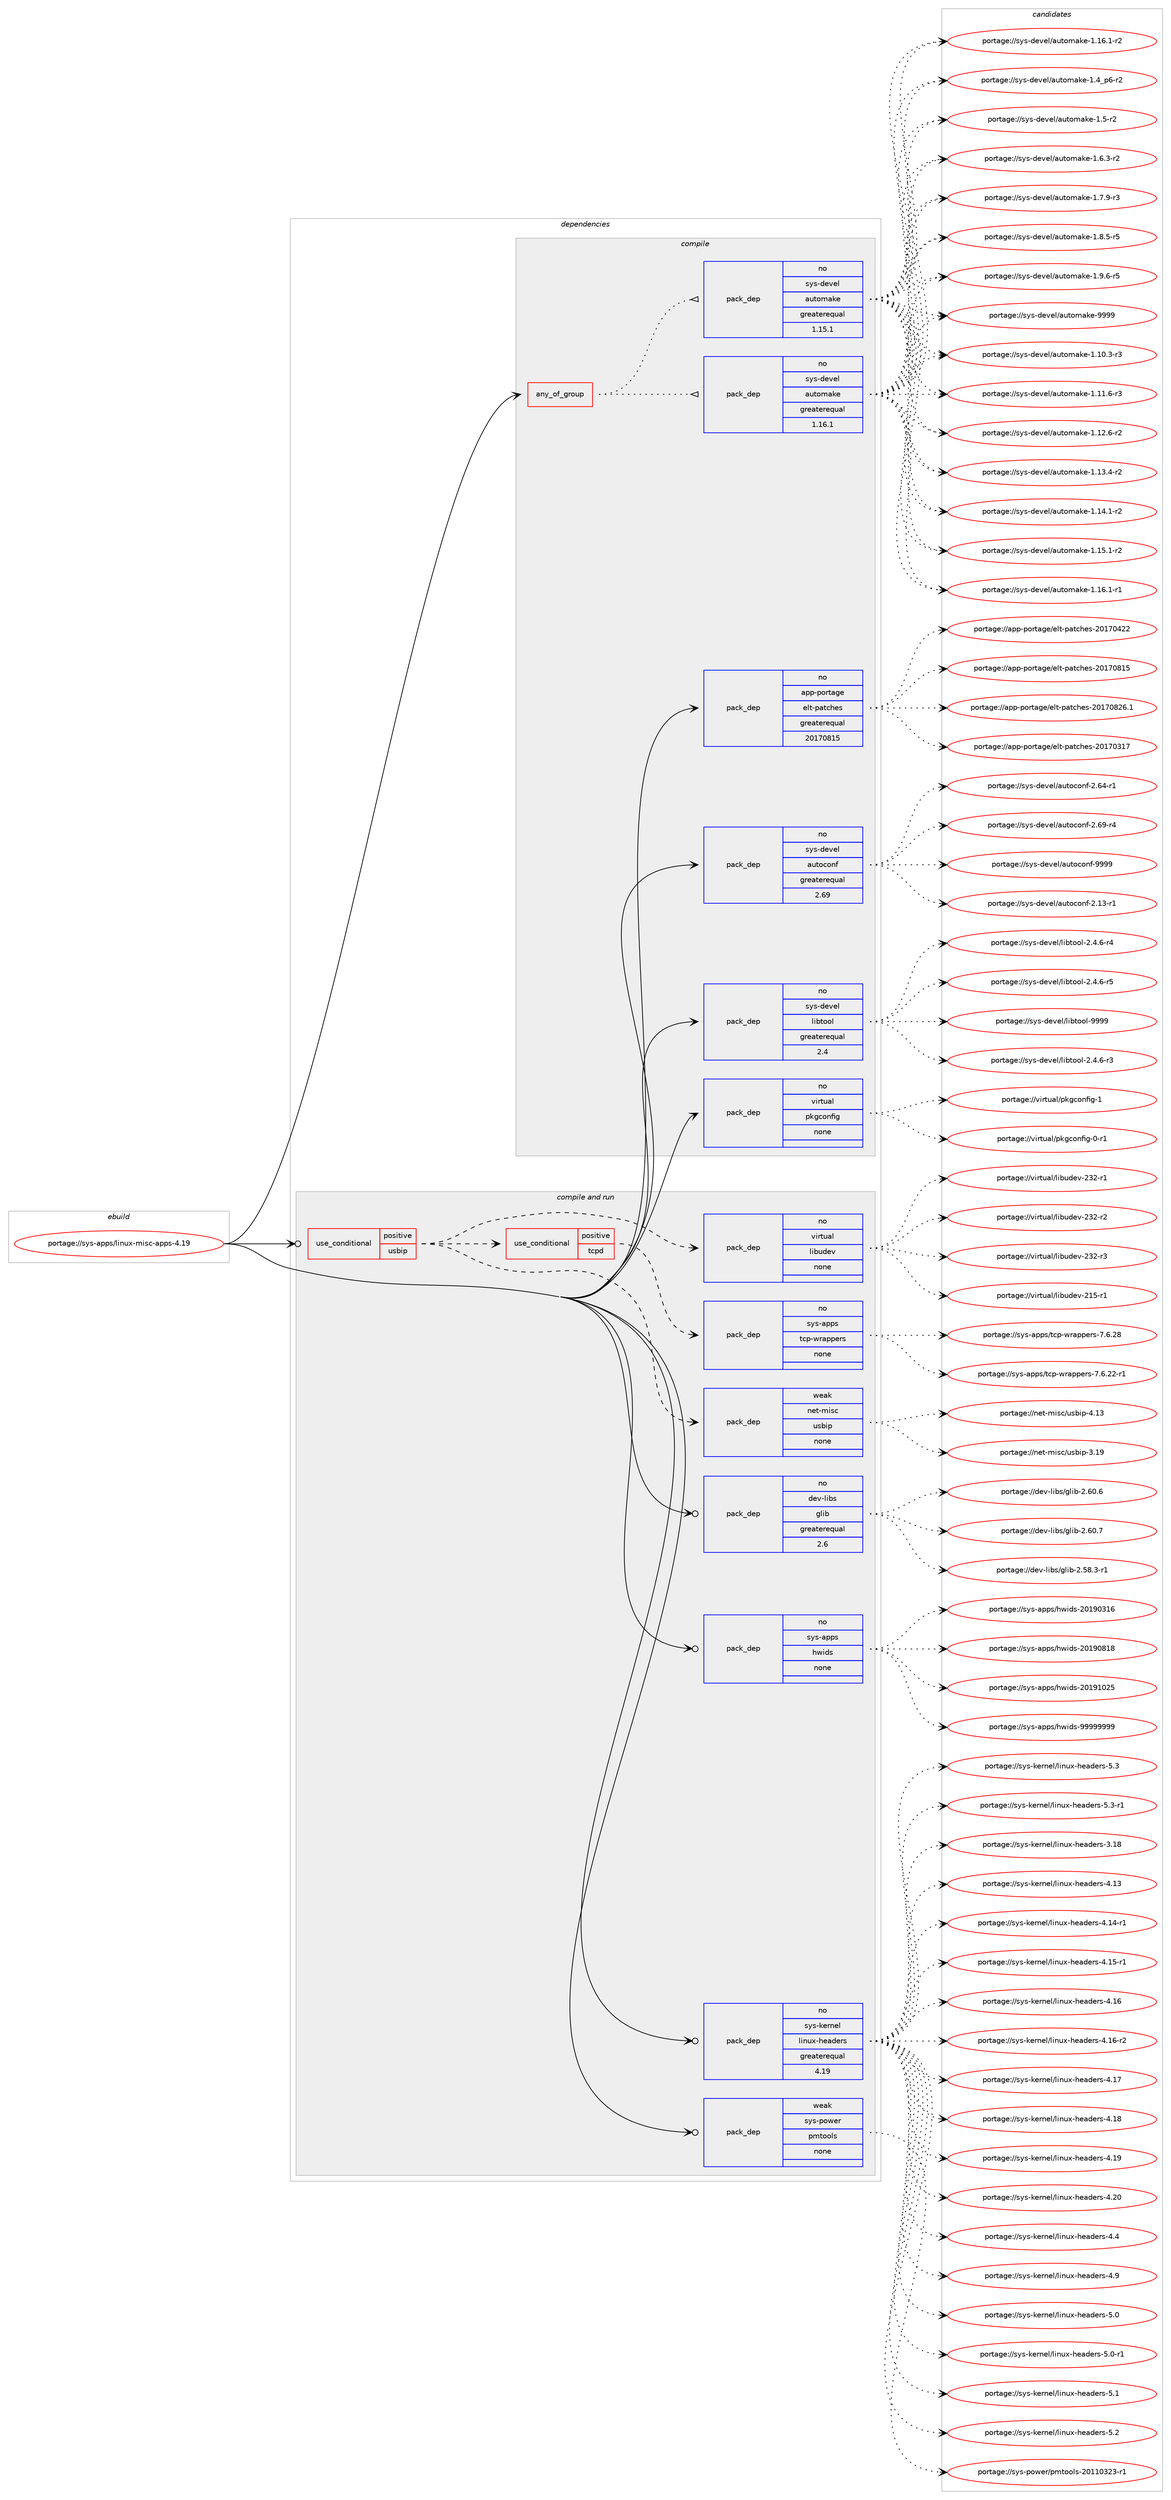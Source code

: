 digraph prolog {

# *************
# Graph options
# *************

newrank=true;
concentrate=true;
compound=true;
graph [rankdir=LR,fontname=Helvetica,fontsize=10,ranksep=1.5];#, ranksep=2.5, nodesep=0.2];
edge  [arrowhead=vee];
node  [fontname=Helvetica,fontsize=10];

# **********
# The ebuild
# **********

subgraph cluster_leftcol {
color=gray;
rank=same;
label=<<i>ebuild</i>>;
id [label="portage://sys-apps/linux-misc-apps-4.19", color=red, width=4, href="../sys-apps/linux-misc-apps-4.19.svg"];
}

# ****************
# The dependencies
# ****************

subgraph cluster_midcol {
color=gray;
label=<<i>dependencies</i>>;
subgraph cluster_compile {
fillcolor="#eeeeee";
style=filled;
label=<<i>compile</i>>;
subgraph any6624 {
dependency409191 [label=<<TABLE BORDER="0" CELLBORDER="1" CELLSPACING="0" CELLPADDING="4"><TR><TD CELLPADDING="10">any_of_group</TD></TR></TABLE>>, shape=none, color=red];subgraph pack302849 {
dependency409192 [label=<<TABLE BORDER="0" CELLBORDER="1" CELLSPACING="0" CELLPADDING="4" WIDTH="220"><TR><TD ROWSPAN="6" CELLPADDING="30">pack_dep</TD></TR><TR><TD WIDTH="110">no</TD></TR><TR><TD>sys-devel</TD></TR><TR><TD>automake</TD></TR><TR><TD>greaterequal</TD></TR><TR><TD>1.16.1</TD></TR></TABLE>>, shape=none, color=blue];
}
dependency409191:e -> dependency409192:w [weight=20,style="dotted",arrowhead="oinv"];
subgraph pack302850 {
dependency409193 [label=<<TABLE BORDER="0" CELLBORDER="1" CELLSPACING="0" CELLPADDING="4" WIDTH="220"><TR><TD ROWSPAN="6" CELLPADDING="30">pack_dep</TD></TR><TR><TD WIDTH="110">no</TD></TR><TR><TD>sys-devel</TD></TR><TR><TD>automake</TD></TR><TR><TD>greaterequal</TD></TR><TR><TD>1.15.1</TD></TR></TABLE>>, shape=none, color=blue];
}
dependency409191:e -> dependency409193:w [weight=20,style="dotted",arrowhead="oinv"];
}
id:e -> dependency409191:w [weight=20,style="solid",arrowhead="vee"];
subgraph pack302851 {
dependency409194 [label=<<TABLE BORDER="0" CELLBORDER="1" CELLSPACING="0" CELLPADDING="4" WIDTH="220"><TR><TD ROWSPAN="6" CELLPADDING="30">pack_dep</TD></TR><TR><TD WIDTH="110">no</TD></TR><TR><TD>app-portage</TD></TR><TR><TD>elt-patches</TD></TR><TR><TD>greaterequal</TD></TR><TR><TD>20170815</TD></TR></TABLE>>, shape=none, color=blue];
}
id:e -> dependency409194:w [weight=20,style="solid",arrowhead="vee"];
subgraph pack302852 {
dependency409195 [label=<<TABLE BORDER="0" CELLBORDER="1" CELLSPACING="0" CELLPADDING="4" WIDTH="220"><TR><TD ROWSPAN="6" CELLPADDING="30">pack_dep</TD></TR><TR><TD WIDTH="110">no</TD></TR><TR><TD>sys-devel</TD></TR><TR><TD>autoconf</TD></TR><TR><TD>greaterequal</TD></TR><TR><TD>2.69</TD></TR></TABLE>>, shape=none, color=blue];
}
id:e -> dependency409195:w [weight=20,style="solid",arrowhead="vee"];
subgraph pack302853 {
dependency409196 [label=<<TABLE BORDER="0" CELLBORDER="1" CELLSPACING="0" CELLPADDING="4" WIDTH="220"><TR><TD ROWSPAN="6" CELLPADDING="30">pack_dep</TD></TR><TR><TD WIDTH="110">no</TD></TR><TR><TD>sys-devel</TD></TR><TR><TD>libtool</TD></TR><TR><TD>greaterequal</TD></TR><TR><TD>2.4</TD></TR></TABLE>>, shape=none, color=blue];
}
id:e -> dependency409196:w [weight=20,style="solid",arrowhead="vee"];
subgraph pack302854 {
dependency409197 [label=<<TABLE BORDER="0" CELLBORDER="1" CELLSPACING="0" CELLPADDING="4" WIDTH="220"><TR><TD ROWSPAN="6" CELLPADDING="30">pack_dep</TD></TR><TR><TD WIDTH="110">no</TD></TR><TR><TD>virtual</TD></TR><TR><TD>pkgconfig</TD></TR><TR><TD>none</TD></TR><TR><TD></TD></TR></TABLE>>, shape=none, color=blue];
}
id:e -> dependency409197:w [weight=20,style="solid",arrowhead="vee"];
}
subgraph cluster_compileandrun {
fillcolor="#eeeeee";
style=filled;
label=<<i>compile and run</i>>;
subgraph cond99500 {
dependency409198 [label=<<TABLE BORDER="0" CELLBORDER="1" CELLSPACING="0" CELLPADDING="4"><TR><TD ROWSPAN="3" CELLPADDING="10">use_conditional</TD></TR><TR><TD>positive</TD></TR><TR><TD>usbip</TD></TR></TABLE>>, shape=none, color=red];
subgraph pack302855 {
dependency409199 [label=<<TABLE BORDER="0" CELLBORDER="1" CELLSPACING="0" CELLPADDING="4" WIDTH="220"><TR><TD ROWSPAN="6" CELLPADDING="30">pack_dep</TD></TR><TR><TD WIDTH="110">weak</TD></TR><TR><TD>net-misc</TD></TR><TR><TD>usbip</TD></TR><TR><TD>none</TD></TR><TR><TD></TD></TR></TABLE>>, shape=none, color=blue];
}
dependency409198:e -> dependency409199:w [weight=20,style="dashed",arrowhead="vee"];
subgraph cond99501 {
dependency409200 [label=<<TABLE BORDER="0" CELLBORDER="1" CELLSPACING="0" CELLPADDING="4"><TR><TD ROWSPAN="3" CELLPADDING="10">use_conditional</TD></TR><TR><TD>positive</TD></TR><TR><TD>tcpd</TD></TR></TABLE>>, shape=none, color=red];
subgraph pack302856 {
dependency409201 [label=<<TABLE BORDER="0" CELLBORDER="1" CELLSPACING="0" CELLPADDING="4" WIDTH="220"><TR><TD ROWSPAN="6" CELLPADDING="30">pack_dep</TD></TR><TR><TD WIDTH="110">no</TD></TR><TR><TD>sys-apps</TD></TR><TR><TD>tcp-wrappers</TD></TR><TR><TD>none</TD></TR><TR><TD></TD></TR></TABLE>>, shape=none, color=blue];
}
dependency409200:e -> dependency409201:w [weight=20,style="dashed",arrowhead="vee"];
}
dependency409198:e -> dependency409200:w [weight=20,style="dashed",arrowhead="vee"];
subgraph pack302857 {
dependency409202 [label=<<TABLE BORDER="0" CELLBORDER="1" CELLSPACING="0" CELLPADDING="4" WIDTH="220"><TR><TD ROWSPAN="6" CELLPADDING="30">pack_dep</TD></TR><TR><TD WIDTH="110">no</TD></TR><TR><TD>virtual</TD></TR><TR><TD>libudev</TD></TR><TR><TD>none</TD></TR><TR><TD></TD></TR></TABLE>>, shape=none, color=blue];
}
dependency409198:e -> dependency409202:w [weight=20,style="dashed",arrowhead="vee"];
}
id:e -> dependency409198:w [weight=20,style="solid",arrowhead="odotvee"];
subgraph pack302858 {
dependency409203 [label=<<TABLE BORDER="0" CELLBORDER="1" CELLSPACING="0" CELLPADDING="4" WIDTH="220"><TR><TD ROWSPAN="6" CELLPADDING="30">pack_dep</TD></TR><TR><TD WIDTH="110">no</TD></TR><TR><TD>dev-libs</TD></TR><TR><TD>glib</TD></TR><TR><TD>greaterequal</TD></TR><TR><TD>2.6</TD></TR></TABLE>>, shape=none, color=blue];
}
id:e -> dependency409203:w [weight=20,style="solid",arrowhead="odotvee"];
subgraph pack302859 {
dependency409204 [label=<<TABLE BORDER="0" CELLBORDER="1" CELLSPACING="0" CELLPADDING="4" WIDTH="220"><TR><TD ROWSPAN="6" CELLPADDING="30">pack_dep</TD></TR><TR><TD WIDTH="110">no</TD></TR><TR><TD>sys-apps</TD></TR><TR><TD>hwids</TD></TR><TR><TD>none</TD></TR><TR><TD></TD></TR></TABLE>>, shape=none, color=blue];
}
id:e -> dependency409204:w [weight=20,style="solid",arrowhead="odotvee"];
subgraph pack302860 {
dependency409205 [label=<<TABLE BORDER="0" CELLBORDER="1" CELLSPACING="0" CELLPADDING="4" WIDTH="220"><TR><TD ROWSPAN="6" CELLPADDING="30">pack_dep</TD></TR><TR><TD WIDTH="110">no</TD></TR><TR><TD>sys-kernel</TD></TR><TR><TD>linux-headers</TD></TR><TR><TD>greaterequal</TD></TR><TR><TD>4.19</TD></TR></TABLE>>, shape=none, color=blue];
}
id:e -> dependency409205:w [weight=20,style="solid",arrowhead="odotvee"];
subgraph pack302861 {
dependency409206 [label=<<TABLE BORDER="0" CELLBORDER="1" CELLSPACING="0" CELLPADDING="4" WIDTH="220"><TR><TD ROWSPAN="6" CELLPADDING="30">pack_dep</TD></TR><TR><TD WIDTH="110">weak</TD></TR><TR><TD>sys-power</TD></TR><TR><TD>pmtools</TD></TR><TR><TD>none</TD></TR><TR><TD></TD></TR></TABLE>>, shape=none, color=blue];
}
id:e -> dependency409206:w [weight=20,style="solid",arrowhead="odotvee"];
}
subgraph cluster_run {
fillcolor="#eeeeee";
style=filled;
label=<<i>run</i>>;
}
}

# **************
# The candidates
# **************

subgraph cluster_choices {
rank=same;
color=gray;
label=<<i>candidates</i>>;

subgraph choice302849 {
color=black;
nodesep=1;
choiceportage11512111545100101118101108479711711611110997107101454946494846514511451 [label="portage://sys-devel/automake-1.10.3-r3", color=red, width=4,href="../sys-devel/automake-1.10.3-r3.svg"];
choiceportage11512111545100101118101108479711711611110997107101454946494946544511451 [label="portage://sys-devel/automake-1.11.6-r3", color=red, width=4,href="../sys-devel/automake-1.11.6-r3.svg"];
choiceportage11512111545100101118101108479711711611110997107101454946495046544511450 [label="portage://sys-devel/automake-1.12.6-r2", color=red, width=4,href="../sys-devel/automake-1.12.6-r2.svg"];
choiceportage11512111545100101118101108479711711611110997107101454946495146524511450 [label="portage://sys-devel/automake-1.13.4-r2", color=red, width=4,href="../sys-devel/automake-1.13.4-r2.svg"];
choiceportage11512111545100101118101108479711711611110997107101454946495246494511450 [label="portage://sys-devel/automake-1.14.1-r2", color=red, width=4,href="../sys-devel/automake-1.14.1-r2.svg"];
choiceportage11512111545100101118101108479711711611110997107101454946495346494511450 [label="portage://sys-devel/automake-1.15.1-r2", color=red, width=4,href="../sys-devel/automake-1.15.1-r2.svg"];
choiceportage11512111545100101118101108479711711611110997107101454946495446494511449 [label="portage://sys-devel/automake-1.16.1-r1", color=red, width=4,href="../sys-devel/automake-1.16.1-r1.svg"];
choiceportage11512111545100101118101108479711711611110997107101454946495446494511450 [label="portage://sys-devel/automake-1.16.1-r2", color=red, width=4,href="../sys-devel/automake-1.16.1-r2.svg"];
choiceportage115121115451001011181011084797117116111109971071014549465295112544511450 [label="portage://sys-devel/automake-1.4_p6-r2", color=red, width=4,href="../sys-devel/automake-1.4_p6-r2.svg"];
choiceportage11512111545100101118101108479711711611110997107101454946534511450 [label="portage://sys-devel/automake-1.5-r2", color=red, width=4,href="../sys-devel/automake-1.5-r2.svg"];
choiceportage115121115451001011181011084797117116111109971071014549465446514511450 [label="portage://sys-devel/automake-1.6.3-r2", color=red, width=4,href="../sys-devel/automake-1.6.3-r2.svg"];
choiceportage115121115451001011181011084797117116111109971071014549465546574511451 [label="portage://sys-devel/automake-1.7.9-r3", color=red, width=4,href="../sys-devel/automake-1.7.9-r3.svg"];
choiceportage115121115451001011181011084797117116111109971071014549465646534511453 [label="portage://sys-devel/automake-1.8.5-r5", color=red, width=4,href="../sys-devel/automake-1.8.5-r5.svg"];
choiceportage115121115451001011181011084797117116111109971071014549465746544511453 [label="portage://sys-devel/automake-1.9.6-r5", color=red, width=4,href="../sys-devel/automake-1.9.6-r5.svg"];
choiceportage115121115451001011181011084797117116111109971071014557575757 [label="portage://sys-devel/automake-9999", color=red, width=4,href="../sys-devel/automake-9999.svg"];
dependency409192:e -> choiceportage11512111545100101118101108479711711611110997107101454946494846514511451:w [style=dotted,weight="100"];
dependency409192:e -> choiceportage11512111545100101118101108479711711611110997107101454946494946544511451:w [style=dotted,weight="100"];
dependency409192:e -> choiceportage11512111545100101118101108479711711611110997107101454946495046544511450:w [style=dotted,weight="100"];
dependency409192:e -> choiceportage11512111545100101118101108479711711611110997107101454946495146524511450:w [style=dotted,weight="100"];
dependency409192:e -> choiceportage11512111545100101118101108479711711611110997107101454946495246494511450:w [style=dotted,weight="100"];
dependency409192:e -> choiceportage11512111545100101118101108479711711611110997107101454946495346494511450:w [style=dotted,weight="100"];
dependency409192:e -> choiceportage11512111545100101118101108479711711611110997107101454946495446494511449:w [style=dotted,weight="100"];
dependency409192:e -> choiceportage11512111545100101118101108479711711611110997107101454946495446494511450:w [style=dotted,weight="100"];
dependency409192:e -> choiceportage115121115451001011181011084797117116111109971071014549465295112544511450:w [style=dotted,weight="100"];
dependency409192:e -> choiceportage11512111545100101118101108479711711611110997107101454946534511450:w [style=dotted,weight="100"];
dependency409192:e -> choiceportage115121115451001011181011084797117116111109971071014549465446514511450:w [style=dotted,weight="100"];
dependency409192:e -> choiceportage115121115451001011181011084797117116111109971071014549465546574511451:w [style=dotted,weight="100"];
dependency409192:e -> choiceportage115121115451001011181011084797117116111109971071014549465646534511453:w [style=dotted,weight="100"];
dependency409192:e -> choiceportage115121115451001011181011084797117116111109971071014549465746544511453:w [style=dotted,weight="100"];
dependency409192:e -> choiceportage115121115451001011181011084797117116111109971071014557575757:w [style=dotted,weight="100"];
}
subgraph choice302850 {
color=black;
nodesep=1;
choiceportage11512111545100101118101108479711711611110997107101454946494846514511451 [label="portage://sys-devel/automake-1.10.3-r3", color=red, width=4,href="../sys-devel/automake-1.10.3-r3.svg"];
choiceportage11512111545100101118101108479711711611110997107101454946494946544511451 [label="portage://sys-devel/automake-1.11.6-r3", color=red, width=4,href="../sys-devel/automake-1.11.6-r3.svg"];
choiceportage11512111545100101118101108479711711611110997107101454946495046544511450 [label="portage://sys-devel/automake-1.12.6-r2", color=red, width=4,href="../sys-devel/automake-1.12.6-r2.svg"];
choiceportage11512111545100101118101108479711711611110997107101454946495146524511450 [label="portage://sys-devel/automake-1.13.4-r2", color=red, width=4,href="../sys-devel/automake-1.13.4-r2.svg"];
choiceportage11512111545100101118101108479711711611110997107101454946495246494511450 [label="portage://sys-devel/automake-1.14.1-r2", color=red, width=4,href="../sys-devel/automake-1.14.1-r2.svg"];
choiceportage11512111545100101118101108479711711611110997107101454946495346494511450 [label="portage://sys-devel/automake-1.15.1-r2", color=red, width=4,href="../sys-devel/automake-1.15.1-r2.svg"];
choiceportage11512111545100101118101108479711711611110997107101454946495446494511449 [label="portage://sys-devel/automake-1.16.1-r1", color=red, width=4,href="../sys-devel/automake-1.16.1-r1.svg"];
choiceportage11512111545100101118101108479711711611110997107101454946495446494511450 [label="portage://sys-devel/automake-1.16.1-r2", color=red, width=4,href="../sys-devel/automake-1.16.1-r2.svg"];
choiceportage115121115451001011181011084797117116111109971071014549465295112544511450 [label="portage://sys-devel/automake-1.4_p6-r2", color=red, width=4,href="../sys-devel/automake-1.4_p6-r2.svg"];
choiceportage11512111545100101118101108479711711611110997107101454946534511450 [label="portage://sys-devel/automake-1.5-r2", color=red, width=4,href="../sys-devel/automake-1.5-r2.svg"];
choiceportage115121115451001011181011084797117116111109971071014549465446514511450 [label="portage://sys-devel/automake-1.6.3-r2", color=red, width=4,href="../sys-devel/automake-1.6.3-r2.svg"];
choiceportage115121115451001011181011084797117116111109971071014549465546574511451 [label="portage://sys-devel/automake-1.7.9-r3", color=red, width=4,href="../sys-devel/automake-1.7.9-r3.svg"];
choiceportage115121115451001011181011084797117116111109971071014549465646534511453 [label="portage://sys-devel/automake-1.8.5-r5", color=red, width=4,href="../sys-devel/automake-1.8.5-r5.svg"];
choiceportage115121115451001011181011084797117116111109971071014549465746544511453 [label="portage://sys-devel/automake-1.9.6-r5", color=red, width=4,href="../sys-devel/automake-1.9.6-r5.svg"];
choiceportage115121115451001011181011084797117116111109971071014557575757 [label="portage://sys-devel/automake-9999", color=red, width=4,href="../sys-devel/automake-9999.svg"];
dependency409193:e -> choiceportage11512111545100101118101108479711711611110997107101454946494846514511451:w [style=dotted,weight="100"];
dependency409193:e -> choiceportage11512111545100101118101108479711711611110997107101454946494946544511451:w [style=dotted,weight="100"];
dependency409193:e -> choiceportage11512111545100101118101108479711711611110997107101454946495046544511450:w [style=dotted,weight="100"];
dependency409193:e -> choiceportage11512111545100101118101108479711711611110997107101454946495146524511450:w [style=dotted,weight="100"];
dependency409193:e -> choiceportage11512111545100101118101108479711711611110997107101454946495246494511450:w [style=dotted,weight="100"];
dependency409193:e -> choiceportage11512111545100101118101108479711711611110997107101454946495346494511450:w [style=dotted,weight="100"];
dependency409193:e -> choiceportage11512111545100101118101108479711711611110997107101454946495446494511449:w [style=dotted,weight="100"];
dependency409193:e -> choiceportage11512111545100101118101108479711711611110997107101454946495446494511450:w [style=dotted,weight="100"];
dependency409193:e -> choiceportage115121115451001011181011084797117116111109971071014549465295112544511450:w [style=dotted,weight="100"];
dependency409193:e -> choiceportage11512111545100101118101108479711711611110997107101454946534511450:w [style=dotted,weight="100"];
dependency409193:e -> choiceportage115121115451001011181011084797117116111109971071014549465446514511450:w [style=dotted,weight="100"];
dependency409193:e -> choiceportage115121115451001011181011084797117116111109971071014549465546574511451:w [style=dotted,weight="100"];
dependency409193:e -> choiceportage115121115451001011181011084797117116111109971071014549465646534511453:w [style=dotted,weight="100"];
dependency409193:e -> choiceportage115121115451001011181011084797117116111109971071014549465746544511453:w [style=dotted,weight="100"];
dependency409193:e -> choiceportage115121115451001011181011084797117116111109971071014557575757:w [style=dotted,weight="100"];
}
subgraph choice302851 {
color=black;
nodesep=1;
choiceportage97112112451121111141169710310147101108116451129711699104101115455048495548514955 [label="portage://app-portage/elt-patches-20170317", color=red, width=4,href="../app-portage/elt-patches-20170317.svg"];
choiceportage97112112451121111141169710310147101108116451129711699104101115455048495548525050 [label="portage://app-portage/elt-patches-20170422", color=red, width=4,href="../app-portage/elt-patches-20170422.svg"];
choiceportage97112112451121111141169710310147101108116451129711699104101115455048495548564953 [label="portage://app-portage/elt-patches-20170815", color=red, width=4,href="../app-portage/elt-patches-20170815.svg"];
choiceportage971121124511211111411697103101471011081164511297116991041011154550484955485650544649 [label="portage://app-portage/elt-patches-20170826.1", color=red, width=4,href="../app-portage/elt-patches-20170826.1.svg"];
dependency409194:e -> choiceportage97112112451121111141169710310147101108116451129711699104101115455048495548514955:w [style=dotted,weight="100"];
dependency409194:e -> choiceportage97112112451121111141169710310147101108116451129711699104101115455048495548525050:w [style=dotted,weight="100"];
dependency409194:e -> choiceportage97112112451121111141169710310147101108116451129711699104101115455048495548564953:w [style=dotted,weight="100"];
dependency409194:e -> choiceportage971121124511211111411697103101471011081164511297116991041011154550484955485650544649:w [style=dotted,weight="100"];
}
subgraph choice302852 {
color=black;
nodesep=1;
choiceportage1151211154510010111810110847971171161119911111010245504649514511449 [label="portage://sys-devel/autoconf-2.13-r1", color=red, width=4,href="../sys-devel/autoconf-2.13-r1.svg"];
choiceportage1151211154510010111810110847971171161119911111010245504654524511449 [label="portage://sys-devel/autoconf-2.64-r1", color=red, width=4,href="../sys-devel/autoconf-2.64-r1.svg"];
choiceportage1151211154510010111810110847971171161119911111010245504654574511452 [label="portage://sys-devel/autoconf-2.69-r4", color=red, width=4,href="../sys-devel/autoconf-2.69-r4.svg"];
choiceportage115121115451001011181011084797117116111991111101024557575757 [label="portage://sys-devel/autoconf-9999", color=red, width=4,href="../sys-devel/autoconf-9999.svg"];
dependency409195:e -> choiceportage1151211154510010111810110847971171161119911111010245504649514511449:w [style=dotted,weight="100"];
dependency409195:e -> choiceportage1151211154510010111810110847971171161119911111010245504654524511449:w [style=dotted,weight="100"];
dependency409195:e -> choiceportage1151211154510010111810110847971171161119911111010245504654574511452:w [style=dotted,weight="100"];
dependency409195:e -> choiceportage115121115451001011181011084797117116111991111101024557575757:w [style=dotted,weight="100"];
}
subgraph choice302853 {
color=black;
nodesep=1;
choiceportage1151211154510010111810110847108105981161111111084550465246544511451 [label="portage://sys-devel/libtool-2.4.6-r3", color=red, width=4,href="../sys-devel/libtool-2.4.6-r3.svg"];
choiceportage1151211154510010111810110847108105981161111111084550465246544511452 [label="portage://sys-devel/libtool-2.4.6-r4", color=red, width=4,href="../sys-devel/libtool-2.4.6-r4.svg"];
choiceportage1151211154510010111810110847108105981161111111084550465246544511453 [label="portage://sys-devel/libtool-2.4.6-r5", color=red, width=4,href="../sys-devel/libtool-2.4.6-r5.svg"];
choiceportage1151211154510010111810110847108105981161111111084557575757 [label="portage://sys-devel/libtool-9999", color=red, width=4,href="../sys-devel/libtool-9999.svg"];
dependency409196:e -> choiceportage1151211154510010111810110847108105981161111111084550465246544511451:w [style=dotted,weight="100"];
dependency409196:e -> choiceportage1151211154510010111810110847108105981161111111084550465246544511452:w [style=dotted,weight="100"];
dependency409196:e -> choiceportage1151211154510010111810110847108105981161111111084550465246544511453:w [style=dotted,weight="100"];
dependency409196:e -> choiceportage1151211154510010111810110847108105981161111111084557575757:w [style=dotted,weight="100"];
}
subgraph choice302854 {
color=black;
nodesep=1;
choiceportage11810511411611797108471121071039911111010210510345484511449 [label="portage://virtual/pkgconfig-0-r1", color=red, width=4,href="../virtual/pkgconfig-0-r1.svg"];
choiceportage1181051141161179710847112107103991111101021051034549 [label="portage://virtual/pkgconfig-1", color=red, width=4,href="../virtual/pkgconfig-1.svg"];
dependency409197:e -> choiceportage11810511411611797108471121071039911111010210510345484511449:w [style=dotted,weight="100"];
dependency409197:e -> choiceportage1181051141161179710847112107103991111101021051034549:w [style=dotted,weight="100"];
}
subgraph choice302855 {
color=black;
nodesep=1;
choiceportage110101116451091051159947117115981051124551464957 [label="portage://net-misc/usbip-3.19", color=red, width=4,href="../net-misc/usbip-3.19.svg"];
choiceportage110101116451091051159947117115981051124552464951 [label="portage://net-misc/usbip-4.13", color=red, width=4,href="../net-misc/usbip-4.13.svg"];
dependency409199:e -> choiceportage110101116451091051159947117115981051124551464957:w [style=dotted,weight="100"];
dependency409199:e -> choiceportage110101116451091051159947117115981051124552464951:w [style=dotted,weight="100"];
}
subgraph choice302856 {
color=black;
nodesep=1;
choiceportage115121115459711211211547116991124511911497112112101114115455546544650504511449 [label="portage://sys-apps/tcp-wrappers-7.6.22-r1", color=red, width=4,href="../sys-apps/tcp-wrappers-7.6.22-r1.svg"];
choiceportage11512111545971121121154711699112451191149711211210111411545554654465056 [label="portage://sys-apps/tcp-wrappers-7.6.28", color=red, width=4,href="../sys-apps/tcp-wrappers-7.6.28.svg"];
dependency409201:e -> choiceportage115121115459711211211547116991124511911497112112101114115455546544650504511449:w [style=dotted,weight="100"];
dependency409201:e -> choiceportage11512111545971121121154711699112451191149711211210111411545554654465056:w [style=dotted,weight="100"];
}
subgraph choice302857 {
color=black;
nodesep=1;
choiceportage118105114116117971084710810598117100101118455049534511449 [label="portage://virtual/libudev-215-r1", color=red, width=4,href="../virtual/libudev-215-r1.svg"];
choiceportage118105114116117971084710810598117100101118455051504511449 [label="portage://virtual/libudev-232-r1", color=red, width=4,href="../virtual/libudev-232-r1.svg"];
choiceportage118105114116117971084710810598117100101118455051504511450 [label="portage://virtual/libudev-232-r2", color=red, width=4,href="../virtual/libudev-232-r2.svg"];
choiceportage118105114116117971084710810598117100101118455051504511451 [label="portage://virtual/libudev-232-r3", color=red, width=4,href="../virtual/libudev-232-r3.svg"];
dependency409202:e -> choiceportage118105114116117971084710810598117100101118455049534511449:w [style=dotted,weight="100"];
dependency409202:e -> choiceportage118105114116117971084710810598117100101118455051504511449:w [style=dotted,weight="100"];
dependency409202:e -> choiceportage118105114116117971084710810598117100101118455051504511450:w [style=dotted,weight="100"];
dependency409202:e -> choiceportage118105114116117971084710810598117100101118455051504511451:w [style=dotted,weight="100"];
}
subgraph choice302858 {
color=black;
nodesep=1;
choiceportage10010111845108105981154710310810598455046535646514511449 [label="portage://dev-libs/glib-2.58.3-r1", color=red, width=4,href="../dev-libs/glib-2.58.3-r1.svg"];
choiceportage1001011184510810598115471031081059845504654484654 [label="portage://dev-libs/glib-2.60.6", color=red, width=4,href="../dev-libs/glib-2.60.6.svg"];
choiceportage1001011184510810598115471031081059845504654484655 [label="portage://dev-libs/glib-2.60.7", color=red, width=4,href="../dev-libs/glib-2.60.7.svg"];
dependency409203:e -> choiceportage10010111845108105981154710310810598455046535646514511449:w [style=dotted,weight="100"];
dependency409203:e -> choiceportage1001011184510810598115471031081059845504654484654:w [style=dotted,weight="100"];
dependency409203:e -> choiceportage1001011184510810598115471031081059845504654484655:w [style=dotted,weight="100"];
}
subgraph choice302859 {
color=black;
nodesep=1;
choiceportage115121115459711211211547104119105100115455048495748514954 [label="portage://sys-apps/hwids-20190316", color=red, width=4,href="../sys-apps/hwids-20190316.svg"];
choiceportage115121115459711211211547104119105100115455048495748564956 [label="portage://sys-apps/hwids-20190818", color=red, width=4,href="../sys-apps/hwids-20190818.svg"];
choiceportage115121115459711211211547104119105100115455048495749485053 [label="portage://sys-apps/hwids-20191025", color=red, width=4,href="../sys-apps/hwids-20191025.svg"];
choiceportage115121115459711211211547104119105100115455757575757575757 [label="portage://sys-apps/hwids-99999999", color=red, width=4,href="../sys-apps/hwids-99999999.svg"];
dependency409204:e -> choiceportage115121115459711211211547104119105100115455048495748514954:w [style=dotted,weight="100"];
dependency409204:e -> choiceportage115121115459711211211547104119105100115455048495748564956:w [style=dotted,weight="100"];
dependency409204:e -> choiceportage115121115459711211211547104119105100115455048495749485053:w [style=dotted,weight="100"];
dependency409204:e -> choiceportage115121115459711211211547104119105100115455757575757575757:w [style=dotted,weight="100"];
}
subgraph choice302860 {
color=black;
nodesep=1;
choiceportage115121115451071011141101011084710810511011712045104101971001011141154551464956 [label="portage://sys-kernel/linux-headers-3.18", color=red, width=4,href="../sys-kernel/linux-headers-3.18.svg"];
choiceportage115121115451071011141101011084710810511011712045104101971001011141154552464951 [label="portage://sys-kernel/linux-headers-4.13", color=red, width=4,href="../sys-kernel/linux-headers-4.13.svg"];
choiceportage1151211154510710111411010110847108105110117120451041019710010111411545524649524511449 [label="portage://sys-kernel/linux-headers-4.14-r1", color=red, width=4,href="../sys-kernel/linux-headers-4.14-r1.svg"];
choiceportage1151211154510710111411010110847108105110117120451041019710010111411545524649534511449 [label="portage://sys-kernel/linux-headers-4.15-r1", color=red, width=4,href="../sys-kernel/linux-headers-4.15-r1.svg"];
choiceportage115121115451071011141101011084710810511011712045104101971001011141154552464954 [label="portage://sys-kernel/linux-headers-4.16", color=red, width=4,href="../sys-kernel/linux-headers-4.16.svg"];
choiceportage1151211154510710111411010110847108105110117120451041019710010111411545524649544511450 [label="portage://sys-kernel/linux-headers-4.16-r2", color=red, width=4,href="../sys-kernel/linux-headers-4.16-r2.svg"];
choiceportage115121115451071011141101011084710810511011712045104101971001011141154552464955 [label="portage://sys-kernel/linux-headers-4.17", color=red, width=4,href="../sys-kernel/linux-headers-4.17.svg"];
choiceportage115121115451071011141101011084710810511011712045104101971001011141154552464956 [label="portage://sys-kernel/linux-headers-4.18", color=red, width=4,href="../sys-kernel/linux-headers-4.18.svg"];
choiceportage115121115451071011141101011084710810511011712045104101971001011141154552464957 [label="portage://sys-kernel/linux-headers-4.19", color=red, width=4,href="../sys-kernel/linux-headers-4.19.svg"];
choiceportage115121115451071011141101011084710810511011712045104101971001011141154552465048 [label="portage://sys-kernel/linux-headers-4.20", color=red, width=4,href="../sys-kernel/linux-headers-4.20.svg"];
choiceportage1151211154510710111411010110847108105110117120451041019710010111411545524652 [label="portage://sys-kernel/linux-headers-4.4", color=red, width=4,href="../sys-kernel/linux-headers-4.4.svg"];
choiceportage1151211154510710111411010110847108105110117120451041019710010111411545524657 [label="portage://sys-kernel/linux-headers-4.9", color=red, width=4,href="../sys-kernel/linux-headers-4.9.svg"];
choiceportage1151211154510710111411010110847108105110117120451041019710010111411545534648 [label="portage://sys-kernel/linux-headers-5.0", color=red, width=4,href="../sys-kernel/linux-headers-5.0.svg"];
choiceportage11512111545107101114110101108471081051101171204510410197100101114115455346484511449 [label="portage://sys-kernel/linux-headers-5.0-r1", color=red, width=4,href="../sys-kernel/linux-headers-5.0-r1.svg"];
choiceportage1151211154510710111411010110847108105110117120451041019710010111411545534649 [label="portage://sys-kernel/linux-headers-5.1", color=red, width=4,href="../sys-kernel/linux-headers-5.1.svg"];
choiceportage1151211154510710111411010110847108105110117120451041019710010111411545534650 [label="portage://sys-kernel/linux-headers-5.2", color=red, width=4,href="../sys-kernel/linux-headers-5.2.svg"];
choiceportage1151211154510710111411010110847108105110117120451041019710010111411545534651 [label="portage://sys-kernel/linux-headers-5.3", color=red, width=4,href="../sys-kernel/linux-headers-5.3.svg"];
choiceportage11512111545107101114110101108471081051101171204510410197100101114115455346514511449 [label="portage://sys-kernel/linux-headers-5.3-r1", color=red, width=4,href="../sys-kernel/linux-headers-5.3-r1.svg"];
dependency409205:e -> choiceportage115121115451071011141101011084710810511011712045104101971001011141154551464956:w [style=dotted,weight="100"];
dependency409205:e -> choiceportage115121115451071011141101011084710810511011712045104101971001011141154552464951:w [style=dotted,weight="100"];
dependency409205:e -> choiceportage1151211154510710111411010110847108105110117120451041019710010111411545524649524511449:w [style=dotted,weight="100"];
dependency409205:e -> choiceportage1151211154510710111411010110847108105110117120451041019710010111411545524649534511449:w [style=dotted,weight="100"];
dependency409205:e -> choiceportage115121115451071011141101011084710810511011712045104101971001011141154552464954:w [style=dotted,weight="100"];
dependency409205:e -> choiceportage1151211154510710111411010110847108105110117120451041019710010111411545524649544511450:w [style=dotted,weight="100"];
dependency409205:e -> choiceportage115121115451071011141101011084710810511011712045104101971001011141154552464955:w [style=dotted,weight="100"];
dependency409205:e -> choiceportage115121115451071011141101011084710810511011712045104101971001011141154552464956:w [style=dotted,weight="100"];
dependency409205:e -> choiceportage115121115451071011141101011084710810511011712045104101971001011141154552464957:w [style=dotted,weight="100"];
dependency409205:e -> choiceportage115121115451071011141101011084710810511011712045104101971001011141154552465048:w [style=dotted,weight="100"];
dependency409205:e -> choiceportage1151211154510710111411010110847108105110117120451041019710010111411545524652:w [style=dotted,weight="100"];
dependency409205:e -> choiceportage1151211154510710111411010110847108105110117120451041019710010111411545524657:w [style=dotted,weight="100"];
dependency409205:e -> choiceportage1151211154510710111411010110847108105110117120451041019710010111411545534648:w [style=dotted,weight="100"];
dependency409205:e -> choiceportage11512111545107101114110101108471081051101171204510410197100101114115455346484511449:w [style=dotted,weight="100"];
dependency409205:e -> choiceportage1151211154510710111411010110847108105110117120451041019710010111411545534649:w [style=dotted,weight="100"];
dependency409205:e -> choiceportage1151211154510710111411010110847108105110117120451041019710010111411545534650:w [style=dotted,weight="100"];
dependency409205:e -> choiceportage1151211154510710111411010110847108105110117120451041019710010111411545534651:w [style=dotted,weight="100"];
dependency409205:e -> choiceportage11512111545107101114110101108471081051101171204510410197100101114115455346514511449:w [style=dotted,weight="100"];
}
subgraph choice302861 {
color=black;
nodesep=1;
choiceportage11512111545112111119101114471121091161111111081154550484949485150514511449 [label="portage://sys-power/pmtools-20110323-r1", color=red, width=4,href="../sys-power/pmtools-20110323-r1.svg"];
dependency409206:e -> choiceportage11512111545112111119101114471121091161111111081154550484949485150514511449:w [style=dotted,weight="100"];
}
}

}

